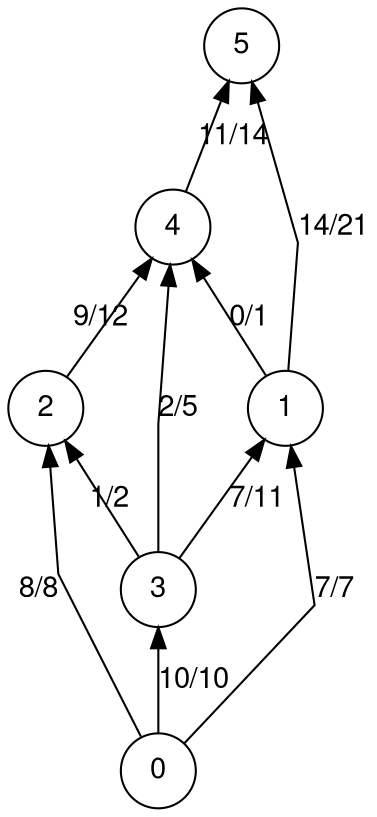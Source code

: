 digraph exported_graph {
	fontname="Helvetica,Arial,sans-serif"
	node [fontname="Helvetica,Arial,sans-serif"]
	edge [fontname="Helvetica,Arial,sans-serif"]
	rankdir = BT;
	splines = false;
	node [shape = circle];
	4 -> 5 [label = "11/14"]
	1 -> 5 [label = "14/21"]
	1 -> 4 [label = "0/1"]
	3 -> 1 [label = "7/11"]
	3 -> 2 [label = "1/2"]
	3 -> 4 [label = "2/5"]
	2 -> 4 [label = "9/12"]
	0 -> 1 [label = "7/7"]
	0 -> 3 [label = "10/10"]
	0 -> 2 [label = "8/8"]
}